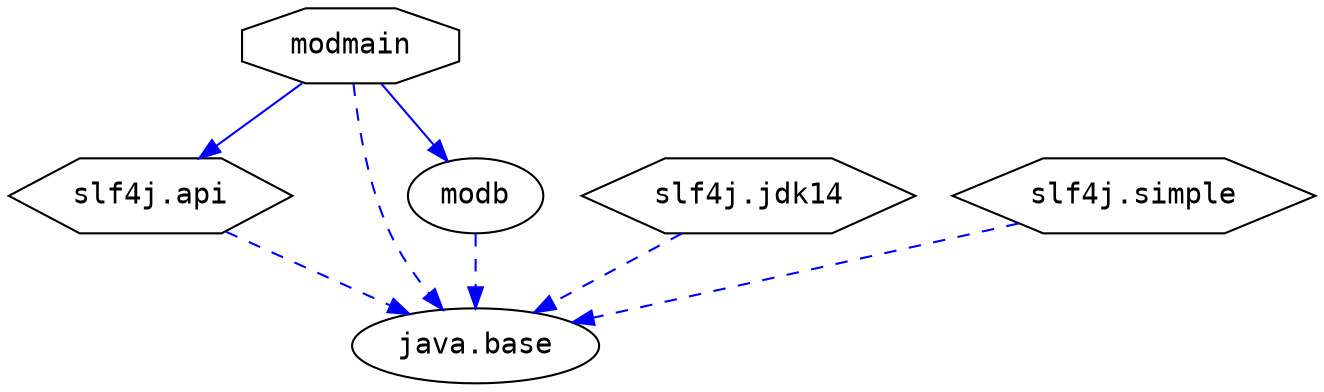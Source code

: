 # Created by depvis.JigsawDepVisualizer on Tue Oct 17 12:27:23 CEST 2017
digraph Java9_Dependency_Visualizer {
slf4j_api[fontname="Consolas",shape="hexagon",label="slf4j.api"];
java_base[fontname="Consolas",shape="ellipse",label="java.base"];
modmain[fontname="Consolas",shape="octagon",label="modmain"];
modb[fontname="Consolas",shape="ellipse",label="modb"];
slf4j_jdk14[fontname="Consolas",shape="hexagon",label="slf4j.jdk14"];
slf4j_simple[fontname="Consolas",shape="hexagon",label="slf4j.simple"];
slf4j_api -> java_base[color="#0000ff",fontname="Consolas",fontcolor="#0000ff",style="dashed",weight="16"]
modmain -> slf4j_api[color="#0000ff",fontname="Consolas",fontcolor="#0000ff",weight="8"]
modmain -> modb[color="#0000ff",fontname="Consolas",fontcolor="#0000ff",weight="8"]
modmain -> java_base[color="#0000ff",fontname="Consolas",fontcolor="#0000ff",style="dashed",weight="16"]
modb -> java_base[color="#0000ff",fontname="Consolas",fontcolor="#0000ff",style="dashed",weight="16"]
slf4j_jdk14 -> java_base[color="#0000ff",fontname="Consolas",fontcolor="#0000ff",style="dashed",weight="16"]
slf4j_simple -> java_base[color="#0000ff",fontname="Consolas",fontcolor="#0000ff",style="dashed",weight="16"]
}
